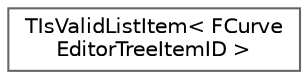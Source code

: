 digraph "Graphical Class Hierarchy"
{
 // INTERACTIVE_SVG=YES
 // LATEX_PDF_SIZE
  bgcolor="transparent";
  edge [fontname=Helvetica,fontsize=10,labelfontname=Helvetica,labelfontsize=10];
  node [fontname=Helvetica,fontsize=10,shape=box,height=0.2,width=0.4];
  rankdir="LR";
  Node0 [id="Node000000",label="TIsValidListItem\< FCurve\lEditorTreeItemID \>",height=0.2,width=0.4,color="grey40", fillcolor="white", style="filled",URL="$da/d25/structTIsValidListItem_3_01FCurveEditorTreeItemID_01_4.html",tooltip=" "];
}

